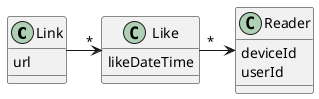 @startuml
class Link {
  url
}


class Like {
  likeDateTime 
}

class Reader {
  deviceId
  userId
}

Link -> "*" Like
Like "*" -> Reader
@enduml
